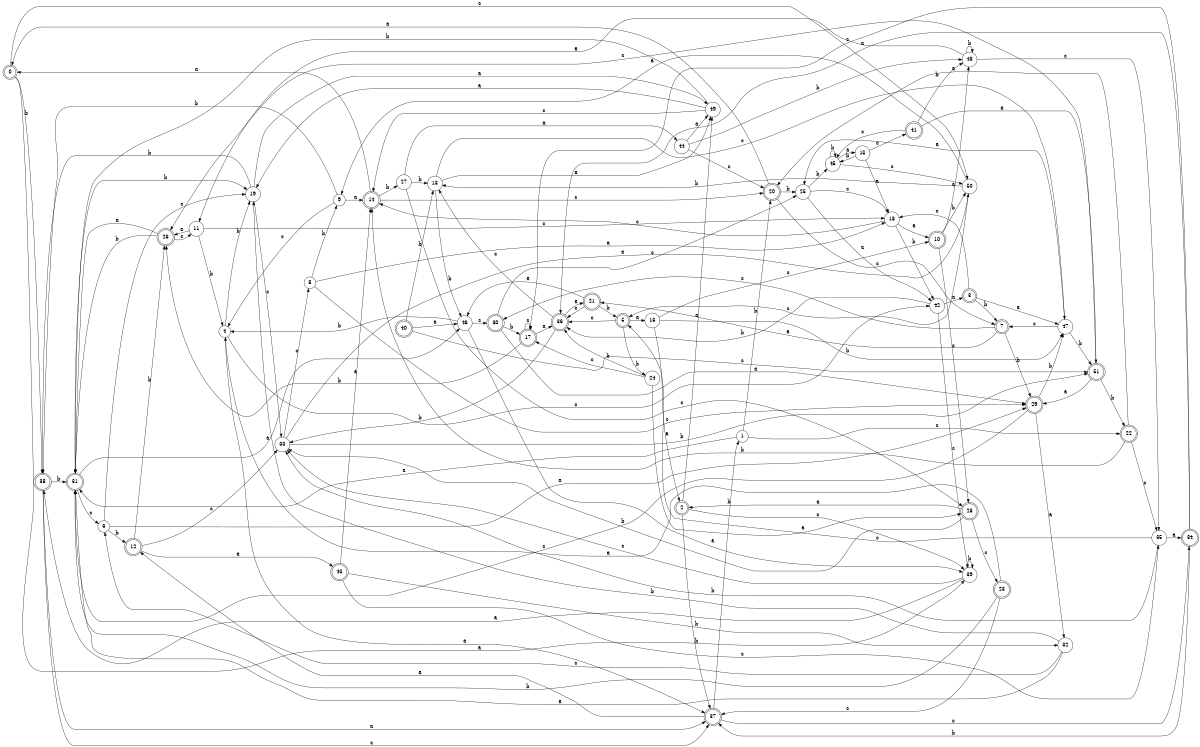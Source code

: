 digraph n42_3 {
__start0 [label="" shape="none"];

rankdir=LR;
size="8,5";

s0 [style="rounded,filled", color="black", fillcolor="white" shape="doublecircle", label="0"];
s1 [style="filled", color="black", fillcolor="white" shape="circle", label="1"];
s2 [style="rounded,filled", color="black", fillcolor="white" shape="doublecircle", label="2"];
s3 [style="rounded,filled", color="black", fillcolor="white" shape="doublecircle", label="3"];
s4 [style="filled", color="black", fillcolor="white" shape="circle", label="4"];
s5 [style="rounded,filled", color="black", fillcolor="white" shape="doublecircle", label="5"];
s6 [style="filled", color="black", fillcolor="white" shape="circle", label="6"];
s7 [style="rounded,filled", color="black", fillcolor="white" shape="doublecircle", label="7"];
s8 [style="filled", color="black", fillcolor="white" shape="circle", label="8"];
s9 [style="filled", color="black", fillcolor="white" shape="circle", label="9"];
s10 [style="rounded,filled", color="black", fillcolor="white" shape="doublecircle", label="10"];
s11 [style="filled", color="black", fillcolor="white" shape="circle", label="11"];
s12 [style="rounded,filled", color="black", fillcolor="white" shape="doublecircle", label="12"];
s13 [style="filled", color="black", fillcolor="white" shape="circle", label="13"];
s14 [style="rounded,filled", color="black", fillcolor="white" shape="doublecircle", label="14"];
s15 [style="filled", color="black", fillcolor="white" shape="circle", label="15"];
s16 [style="filled", color="black", fillcolor="white" shape="circle", label="16"];
s17 [style="rounded,filled", color="black", fillcolor="white" shape="doublecircle", label="17"];
s18 [style="filled", color="black", fillcolor="white" shape="circle", label="18"];
s19 [style="filled", color="black", fillcolor="white" shape="circle", label="19"];
s20 [style="rounded,filled", color="black", fillcolor="white" shape="doublecircle", label="20"];
s21 [style="rounded,filled", color="black", fillcolor="white" shape="doublecircle", label="21"];
s22 [style="rounded,filled", color="black", fillcolor="white" shape="doublecircle", label="22"];
s23 [style="rounded,filled", color="black", fillcolor="white" shape="doublecircle", label="23"];
s24 [style="filled", color="black", fillcolor="white" shape="circle", label="24"];
s25 [style="filled", color="black", fillcolor="white" shape="circle", label="25"];
s26 [style="rounded,filled", color="black", fillcolor="white" shape="doublecircle", label="26"];
s27 [style="filled", color="black", fillcolor="white" shape="circle", label="27"];
s28 [style="rounded,filled", color="black", fillcolor="white" shape="doublecircle", label="28"];
s29 [style="rounded,filled", color="black", fillcolor="white" shape="doublecircle", label="29"];
s30 [style="rounded,filled", color="black", fillcolor="white" shape="doublecircle", label="30"];
s31 [style="rounded,filled", color="black", fillcolor="white" shape="doublecircle", label="31"];
s32 [style="filled", color="black", fillcolor="white" shape="circle", label="32"];
s33 [style="filled", color="black", fillcolor="white" shape="circle", label="33"];
s34 [style="rounded,filled", color="black", fillcolor="white" shape="doublecircle", label="34"];
s35 [style="filled", color="black", fillcolor="white" shape="circle", label="35"];
s36 [style="rounded,filled", color="black", fillcolor="white" shape="doublecircle", label="36"];
s37 [style="rounded,filled", color="black", fillcolor="white" shape="doublecircle", label="37"];
s38 [style="rounded,filled", color="black", fillcolor="white" shape="doublecircle", label="38"];
s39 [style="filled", color="black", fillcolor="white" shape="circle", label="39"];
s40 [style="rounded,filled", color="black", fillcolor="white" shape="doublecircle", label="40"];
s41 [style="rounded,filled", color="black", fillcolor="white" shape="doublecircle", label="41"];
s42 [style="filled", color="black", fillcolor="white" shape="circle", label="42"];
s43 [style="rounded,filled", color="black", fillcolor="white" shape="doublecircle", label="43"];
s44 [style="filled", color="black", fillcolor="white" shape="circle", label="44"];
s45 [style="filled", color="black", fillcolor="white" shape="circle", label="45"];
s46 [style="filled", color="black", fillcolor="white" shape="circle", label="46"];
s47 [style="filled", color="black", fillcolor="white" shape="circle", label="47"];
s48 [style="filled", color="black", fillcolor="white" shape="circle", label="48"];
s49 [style="filled", color="black", fillcolor="white" shape="circle", label="49"];
s50 [style="filled", color="black", fillcolor="white" shape="circle", label="50"];
s51 [style="rounded,filled", color="black", fillcolor="white" shape="doublecircle", label="51"];
s0 -> s39 [label="a"];
s0 -> s38 [label="b"];
s0 -> s50 [label="c"];
s1 -> s31 [label="a"];
s1 -> s20 [label="b"];
s1 -> s22 [label="c"];
s2 -> s49 [label="a"];
s2 -> s37 [label="b"];
s2 -> s39 [label="c"];
s3 -> s47 [label="a"];
s3 -> s7 [label="b"];
s3 -> s18 [label="c"];
s4 -> s37 [label="a"];
s4 -> s19 [label="b"];
s4 -> s42 [label="c"];
s5 -> s16 [label="a"];
s5 -> s24 [label="b"];
s5 -> s36 [label="c"];
s6 -> s29 [label="a"];
s6 -> s12 [label="b"];
s6 -> s19 [label="c"];
s7 -> s21 [label="a"];
s7 -> s29 [label="b"];
s7 -> s30 [label="c"];
s8 -> s18 [label="a"];
s8 -> s9 [label="b"];
s8 -> s29 [label="c"];
s9 -> s14 [label="a"];
s9 -> s38 [label="b"];
s9 -> s4 [label="c"];
s10 -> s48 [label="a"];
s10 -> s50 [label="b"];
s10 -> s28 [label="c"];
s11 -> s26 [label="a"];
s11 -> s4 [label="b"];
s11 -> s18 [label="c"];
s12 -> s43 [label="a"];
s12 -> s26 [label="b"];
s12 -> s33 [label="c"];
s13 -> s49 [label="a"];
s13 -> s46 [label="b"];
s13 -> s47 [label="c"];
s14 -> s0 [label="a"];
s14 -> s27 [label="b"];
s14 -> s20 [label="c"];
s15 -> s18 [label="a"];
s15 -> s45 [label="b"];
s15 -> s41 [label="c"];
s16 -> s2 [label="a"];
s16 -> s47 [label="b"];
s16 -> s10 [label="c"];
s17 -> s36 [label="a"];
s17 -> s26 [label="b"];
s17 -> s17 [label="c"];
s18 -> s10 [label="a"];
s18 -> s42 [label="b"];
s18 -> s14 [label="c"];
s19 -> s49 [label="a"];
s19 -> s38 [label="b"];
s19 -> s33 [label="c"];
s20 -> s0 [label="a"];
s20 -> s25 [label="b"];
s20 -> s7 [label="c"];
s21 -> s46 [label="a"];
s21 -> s5 [label="b"];
s21 -> s36 [label="c"];
s22 -> s20 [label="a"];
s22 -> s14 [label="b"];
s22 -> s35 [label="c"];
s23 -> s4 [label="a"];
s23 -> s31 [label="b"];
s23 -> s37 [label="c"];
s24 -> s28 [label="a"];
s24 -> s36 [label="b"];
s24 -> s17 [label="c"];
s25 -> s42 [label="a"];
s25 -> s45 [label="b"];
s25 -> s18 [label="c"];
s26 -> s31 [label="a"];
s26 -> s31 [label="b"];
s26 -> s11 [label="c"];
s27 -> s44 [label="a"];
s27 -> s13 [label="b"];
s27 -> s28 [label="c"];
s28 -> s2 [label="a"];
s28 -> s33 [label="b"];
s28 -> s23 [label="c"];
s29 -> s32 [label="a"];
s29 -> s47 [label="b"];
s29 -> s31 [label="c"];
s30 -> s29 [label="a"];
s30 -> s17 [label="b"];
s30 -> s25 [label="c"];
s31 -> s46 [label="a"];
s31 -> s19 [label="b"];
s31 -> s6 [label="c"];
s32 -> s31 [label="a"];
s32 -> s19 [label="b"];
s32 -> s6 [label="c"];
s33 -> s50 [label="a"];
s33 -> s51 [label="b"];
s33 -> s8 [label="c"];
s34 -> s36 [label="a"];
s34 -> s37 [label="b"];
s34 -> s17 [label="c"];
s35 -> s34 [label="a"];
s35 -> s33 [label="b"];
s35 -> s5 [label="c"];
s36 -> s21 [label="a"];
s36 -> s33 [label="b"];
s36 -> s13 [label="c"];
s37 -> s12 [label="a"];
s37 -> s1 [label="b"];
s37 -> s34 [label="c"];
s38 -> s37 [label="a"];
s38 -> s31 [label="b"];
s38 -> s37 [label="c"];
s39 -> s38 [label="a"];
s39 -> s39 [label="b"];
s39 -> s33 [label="c"];
s40 -> s46 [label="a"];
s40 -> s13 [label="b"];
s40 -> s51 [label="c"];
s41 -> s51 [label="a"];
s41 -> s48 [label="b"];
s41 -> s45 [label="c"];
s42 -> s3 [label="a"];
s42 -> s36 [label="b"];
s42 -> s39 [label="c"];
s43 -> s14 [label="a"];
s43 -> s32 [label="b"];
s43 -> s35 [label="c"];
s44 -> s49 [label="a"];
s44 -> s48 [label="b"];
s44 -> s20 [label="c"];
s45 -> s15 [label="a"];
s45 -> s45 [label="b"];
s45 -> s50 [label="c"];
s46 -> s39 [label="a"];
s46 -> s4 [label="b"];
s46 -> s30 [label="c"];
s47 -> s25 [label="a"];
s47 -> s51 [label="b"];
s47 -> s7 [label="c"];
s48 -> s11 [label="a"];
s48 -> s48 [label="b"];
s48 -> s35 [label="c"];
s49 -> s19 [label="a"];
s49 -> s31 [label="b"];
s49 -> s14 [label="c"];
s50 -> s9 [label="a"];
s50 -> s13 [label="b"];
s50 -> s5 [label="c"];
s51 -> s29 [label="a"];
s51 -> s22 [label="b"];
s51 -> s26 [label="c"];

}